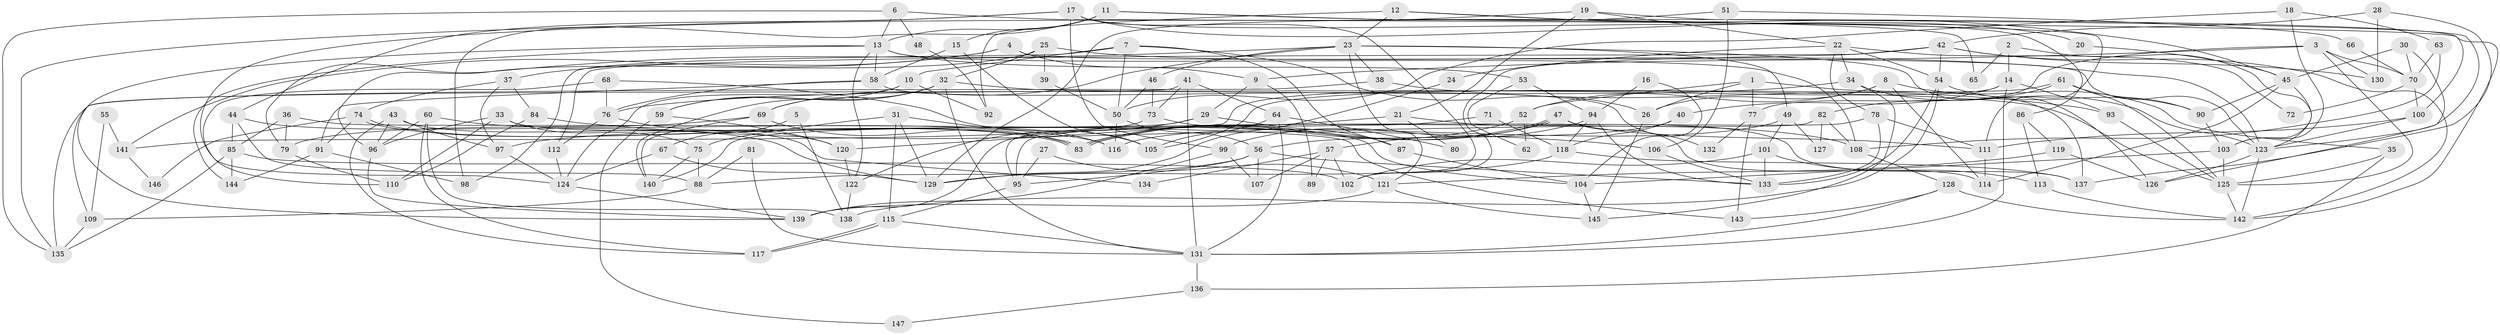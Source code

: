 // Generated by graph-tools (version 1.1) at 2025/11/02/27/25 16:11:23]
// undirected, 147 vertices, 294 edges
graph export_dot {
graph [start="1"]
  node [color=gray90,style=filled];
  1;
  2;
  3;
  4;
  5;
  6;
  7;
  8;
  9;
  10;
  11;
  12;
  13;
  14;
  15;
  16;
  17;
  18;
  19;
  20;
  21;
  22;
  23;
  24;
  25;
  26;
  27;
  28;
  29;
  30;
  31;
  32;
  33;
  34;
  35;
  36;
  37;
  38;
  39;
  40;
  41;
  42;
  43;
  44;
  45;
  46;
  47;
  48;
  49;
  50;
  51;
  52;
  53;
  54;
  55;
  56;
  57;
  58;
  59;
  60;
  61;
  62;
  63;
  64;
  65;
  66;
  67;
  68;
  69;
  70;
  71;
  72;
  73;
  74;
  75;
  76;
  77;
  78;
  79;
  80;
  81;
  82;
  83;
  84;
  85;
  86;
  87;
  88;
  89;
  90;
  91;
  92;
  93;
  94;
  95;
  96;
  97;
  98;
  99;
  100;
  101;
  102;
  103;
  104;
  105;
  106;
  107;
  108;
  109;
  110;
  111;
  112;
  113;
  114;
  115;
  116;
  117;
  118;
  119;
  120;
  121;
  122;
  123;
  124;
  125;
  126;
  127;
  128;
  129;
  130;
  131;
  132;
  133;
  134;
  135;
  136;
  137;
  138;
  139;
  140;
  141;
  142;
  143;
  144;
  145;
  146;
  147;
  1 -- 52;
  1 -- 77;
  1 -- 26;
  1 -- 137;
  2 -- 123;
  2 -- 14;
  2 -- 65;
  3 -- 125;
  3 -- 70;
  3 -- 9;
  3 -- 77;
  3 -- 130;
  4 -- 9;
  4 -- 123;
  4 -- 37;
  4 -- 141;
  5 -- 138;
  5 -- 67;
  6 -- 135;
  6 -- 13;
  6 -- 48;
  6 -- 142;
  7 -- 98;
  7 -- 26;
  7 -- 10;
  7 -- 50;
  7 -- 87;
  8 -- 26;
  8 -- 114;
  8 -- 35;
  8 -- 52;
  9 -- 29;
  9 -- 89;
  10 -- 59;
  10 -- 92;
  10 -- 124;
  11 -- 13;
  11 -- 15;
  11 -- 98;
  11 -- 100;
  11 -- 111;
  12 -- 45;
  12 -- 23;
  12 -- 65;
  12 -- 92;
  13 -- 139;
  13 -- 108;
  13 -- 53;
  13 -- 58;
  13 -- 122;
  13 -- 144;
  14 -- 93;
  14 -- 131;
  14 -- 40;
  14 -- 120;
  15 -- 105;
  15 -- 58;
  16 -- 94;
  16 -- 104;
  17 -- 135;
  17 -- 86;
  17 -- 20;
  17 -- 44;
  17 -- 99;
  17 -- 102;
  18 -- 50;
  18 -- 103;
  18 -- 63;
  19 -- 124;
  19 -- 123;
  19 -- 21;
  19 -- 22;
  20 -- 45;
  21 -- 137;
  21 -- 80;
  21 -- 97;
  22 -- 78;
  22 -- 24;
  22 -- 34;
  22 -- 54;
  22 -- 72;
  23 -- 69;
  23 -- 121;
  23 -- 38;
  23 -- 46;
  23 -- 49;
  23 -- 79;
  23 -- 126;
  24 -- 129;
  25 -- 96;
  25 -- 123;
  25 -- 32;
  25 -- 39;
  26 -- 145;
  27 -- 95;
  27 -- 121;
  28 -- 137;
  28 -- 42;
  28 -- 130;
  29 -- 140;
  29 -- 122;
  29 -- 87;
  30 -- 126;
  30 -- 45;
  30 -- 70;
  31 -- 116;
  31 -- 115;
  31 -- 75;
  31 -- 129;
  32 -- 69;
  32 -- 59;
  32 -- 125;
  32 -- 131;
  32 -- 140;
  33 -- 104;
  33 -- 75;
  33 -- 96;
  33 -- 110;
  34 -- 123;
  34 -- 76;
  34 -- 145;
  35 -- 125;
  35 -- 136;
  36 -- 85;
  36 -- 79;
  36 -- 143;
  37 -- 97;
  37 -- 74;
  37 -- 84;
  38 -- 135;
  38 -- 93;
  39 -- 50;
  40 -- 56;
  40 -- 118;
  41 -- 64;
  41 -- 131;
  41 -- 73;
  41 -- 109;
  42 -- 130;
  42 -- 54;
  42 -- 102;
  42 -- 112;
  42 -- 142;
  43 -- 96;
  43 -- 97;
  43 -- 117;
  43 -- 134;
  44 -- 129;
  44 -- 85;
  44 -- 88;
  45 -- 114;
  45 -- 103;
  45 -- 90;
  46 -- 73;
  46 -- 50;
  47 -- 83;
  47 -- 83;
  47 -- 111;
  47 -- 57;
  47 -- 114;
  48 -- 92;
  49 -- 101;
  49 -- 116;
  49 -- 127;
  50 -- 56;
  50 -- 116;
  51 -- 129;
  51 -- 106;
  51 -- 66;
  52 -- 83;
  52 -- 62;
  53 -- 94;
  53 -- 62;
  54 -- 138;
  54 -- 90;
  54 -- 133;
  55 -- 141;
  55 -- 109;
  56 -- 107;
  56 -- 88;
  56 -- 95;
  56 -- 133;
  57 -- 102;
  57 -- 89;
  57 -- 107;
  57 -- 134;
  58 -- 91;
  58 -- 76;
  58 -- 132;
  59 -- 120;
  59 -- 147;
  60 -- 117;
  60 -- 116;
  60 -- 96;
  60 -- 138;
  61 -- 90;
  61 -- 125;
  61 -- 82;
  61 -- 105;
  63 -- 108;
  63 -- 70;
  64 -- 131;
  64 -- 105;
  64 -- 80;
  66 -- 70;
  67 -- 129;
  67 -- 124;
  68 -- 76;
  68 -- 110;
  68 -- 105;
  69 -- 83;
  69 -- 140;
  69 -- 79;
  70 -- 72;
  70 -- 100;
  71 -- 118;
  71 -- 139;
  73 -- 108;
  73 -- 141;
  74 -- 83;
  74 -- 83;
  74 -- 91;
  74 -- 146;
  75 -- 88;
  75 -- 140;
  76 -- 112;
  76 -- 120;
  77 -- 143;
  77 -- 132;
  78 -- 111;
  78 -- 133;
  78 -- 95;
  79 -- 110;
  81 -- 131;
  81 -- 88;
  82 -- 95;
  82 -- 108;
  82 -- 127;
  84 -- 110;
  84 -- 106;
  85 -- 102;
  85 -- 135;
  85 -- 144;
  86 -- 119;
  86 -- 113;
  87 -- 104;
  88 -- 109;
  90 -- 103;
  91 -- 144;
  91 -- 98;
  93 -- 125;
  94 -- 99;
  94 -- 133;
  94 -- 118;
  95 -- 115;
  96 -- 139;
  97 -- 124;
  99 -- 139;
  99 -- 107;
  100 -- 111;
  100 -- 123;
  101 -- 102;
  101 -- 133;
  101 -- 113;
  103 -- 125;
  103 -- 104;
  104 -- 145;
  106 -- 133;
  108 -- 128;
  109 -- 135;
  111 -- 114;
  112 -- 124;
  113 -- 142;
  115 -- 117;
  115 -- 117;
  115 -- 131;
  118 -- 129;
  118 -- 137;
  119 -- 126;
  119 -- 121;
  120 -- 122;
  121 -- 145;
  121 -- 139;
  122 -- 138;
  123 -- 142;
  123 -- 126;
  124 -- 139;
  125 -- 142;
  128 -- 131;
  128 -- 142;
  128 -- 143;
  131 -- 136;
  136 -- 147;
  141 -- 146;
}
